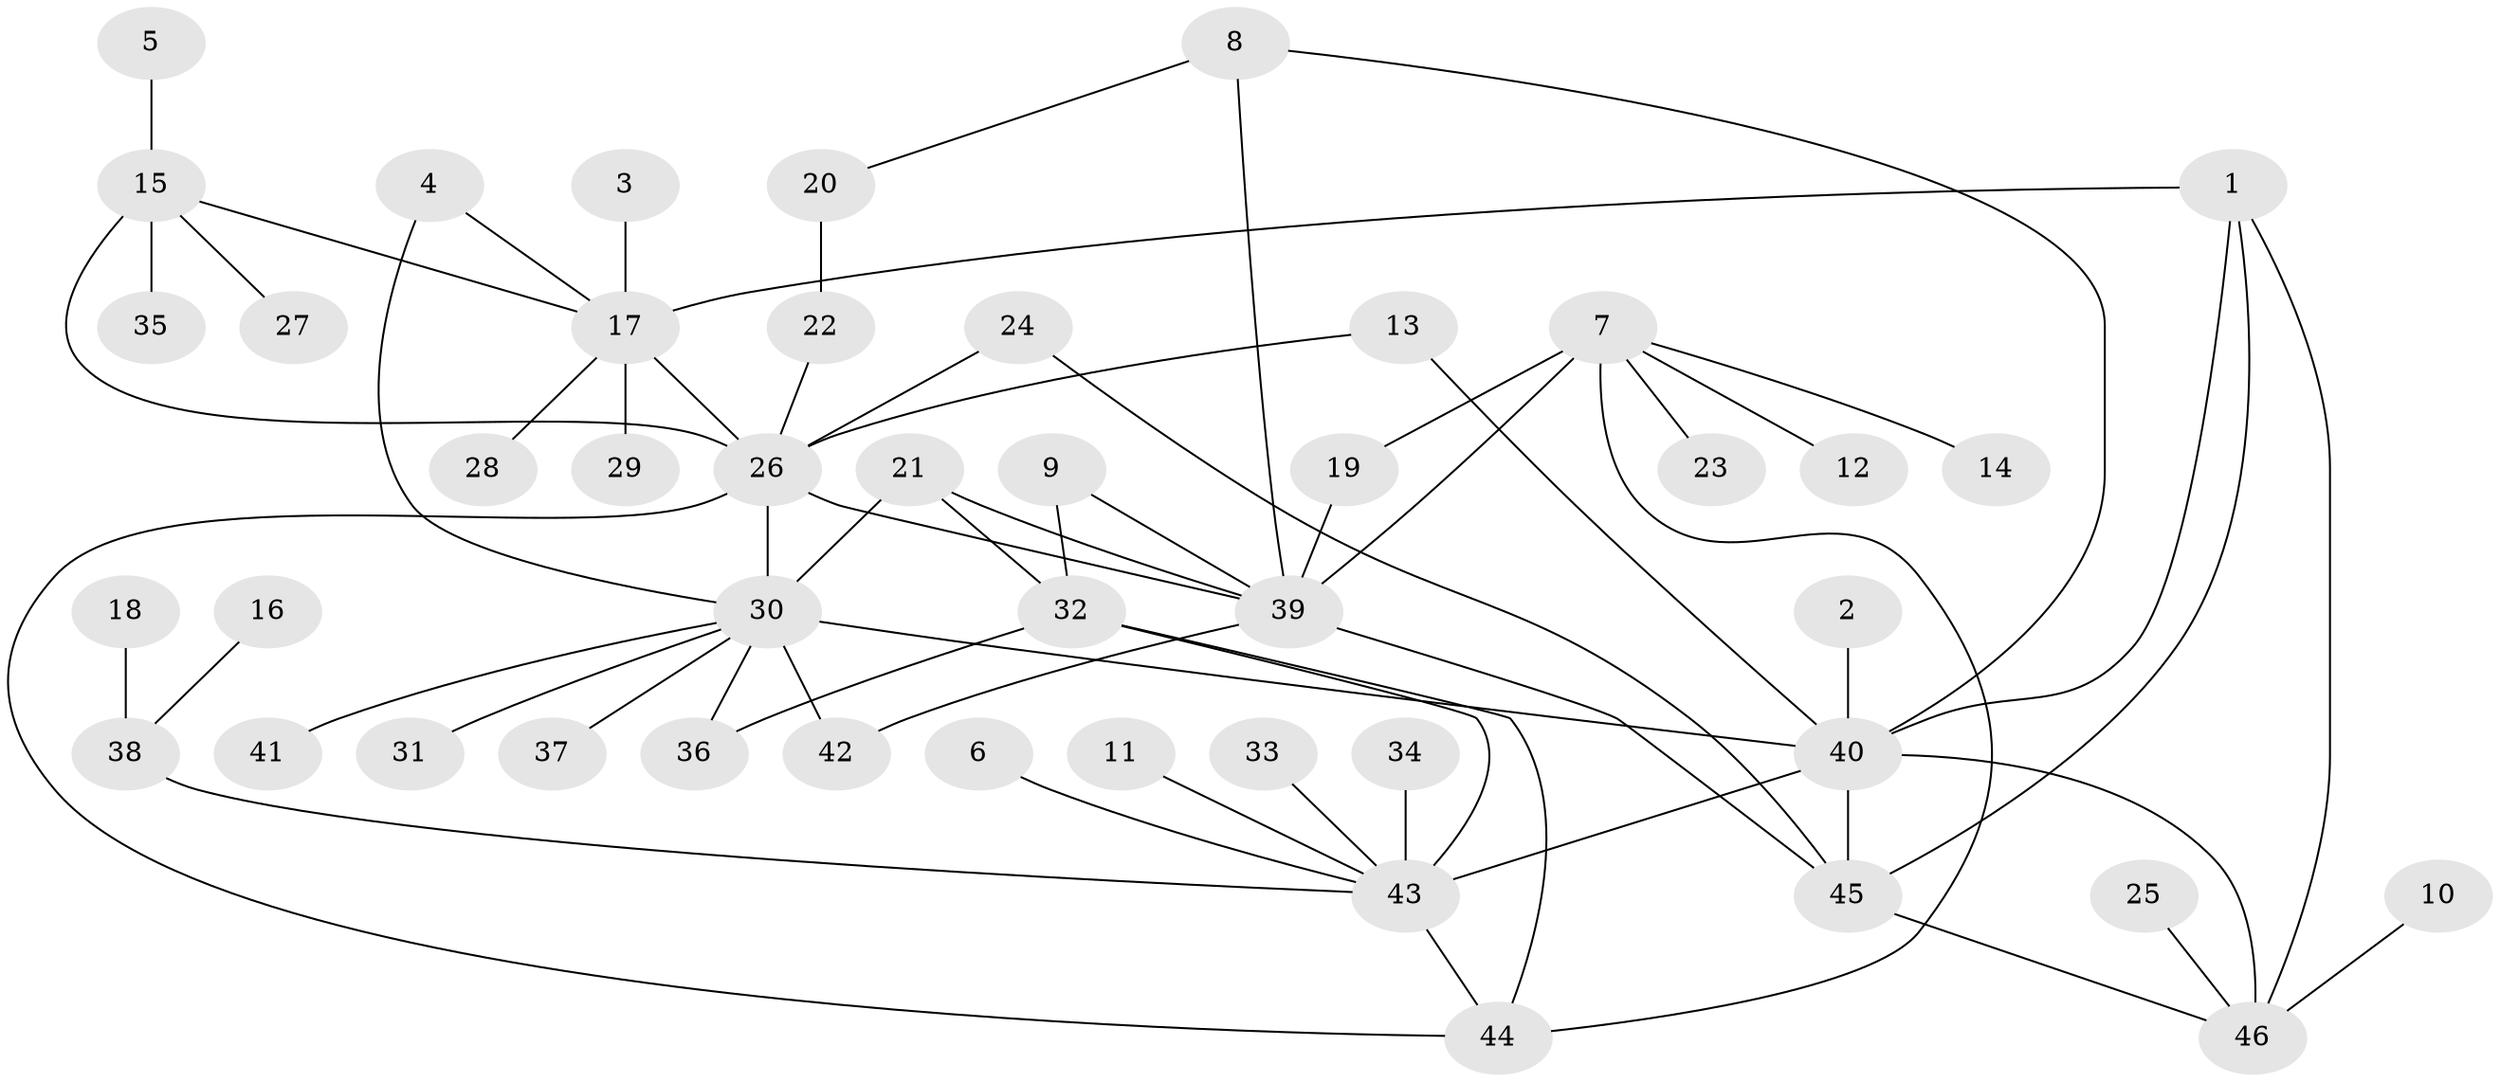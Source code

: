 // original degree distribution, {4: 0.06593406593406594, 14: 0.01098901098901099, 7: 0.03296703296703297, 11: 0.02197802197802198, 10: 0.02197802197802198, 8: 0.02197802197802198, 3: 0.03296703296703297, 9: 0.02197802197802198, 5: 0.02197802197802198, 1: 0.5714285714285714, 2: 0.17582417582417584}
// Generated by graph-tools (version 1.1) at 2025/02/03/09/25 03:02:32]
// undirected, 46 vertices, 65 edges
graph export_dot {
graph [start="1"]
  node [color=gray90,style=filled];
  1;
  2;
  3;
  4;
  5;
  6;
  7;
  8;
  9;
  10;
  11;
  12;
  13;
  14;
  15;
  16;
  17;
  18;
  19;
  20;
  21;
  22;
  23;
  24;
  25;
  26;
  27;
  28;
  29;
  30;
  31;
  32;
  33;
  34;
  35;
  36;
  37;
  38;
  39;
  40;
  41;
  42;
  43;
  44;
  45;
  46;
  1 -- 17 [weight=1.0];
  1 -- 40 [weight=1.0];
  1 -- 45 [weight=1.0];
  1 -- 46 [weight=1.0];
  2 -- 40 [weight=1.0];
  3 -- 17 [weight=1.0];
  4 -- 17 [weight=1.0];
  4 -- 30 [weight=1.0];
  5 -- 15 [weight=1.0];
  6 -- 43 [weight=1.0];
  7 -- 12 [weight=1.0];
  7 -- 14 [weight=1.0];
  7 -- 19 [weight=1.0];
  7 -- 23 [weight=1.0];
  7 -- 39 [weight=2.0];
  7 -- 44 [weight=1.0];
  8 -- 20 [weight=1.0];
  8 -- 39 [weight=1.0];
  8 -- 40 [weight=1.0];
  9 -- 32 [weight=1.0];
  9 -- 39 [weight=1.0];
  10 -- 46 [weight=1.0];
  11 -- 43 [weight=1.0];
  13 -- 26 [weight=1.0];
  13 -- 40 [weight=1.0];
  15 -- 17 [weight=1.0];
  15 -- 26 [weight=2.0];
  15 -- 27 [weight=1.0];
  15 -- 35 [weight=1.0];
  16 -- 38 [weight=1.0];
  17 -- 26 [weight=2.0];
  17 -- 28 [weight=1.0];
  17 -- 29 [weight=1.0];
  18 -- 38 [weight=1.0];
  19 -- 39 [weight=2.0];
  20 -- 22 [weight=1.0];
  21 -- 30 [weight=3.0];
  21 -- 32 [weight=1.0];
  21 -- 39 [weight=1.0];
  22 -- 26 [weight=1.0];
  24 -- 26 [weight=1.0];
  24 -- 45 [weight=1.0];
  25 -- 46 [weight=1.0];
  26 -- 30 [weight=1.0];
  26 -- 39 [weight=1.0];
  26 -- 44 [weight=1.0];
  30 -- 31 [weight=1.0];
  30 -- 36 [weight=1.0];
  30 -- 37 [weight=1.0];
  30 -- 40 [weight=1.0];
  30 -- 41 [weight=1.0];
  30 -- 42 [weight=1.0];
  32 -- 36 [weight=1.0];
  32 -- 43 [weight=1.0];
  32 -- 44 [weight=2.0];
  33 -- 43 [weight=1.0];
  34 -- 43 [weight=1.0];
  38 -- 43 [weight=1.0];
  39 -- 42 [weight=1.0];
  39 -- 45 [weight=1.0];
  40 -- 43 [weight=1.0];
  40 -- 45 [weight=1.0];
  40 -- 46 [weight=1.0];
  43 -- 44 [weight=2.0];
  45 -- 46 [weight=1.0];
}
